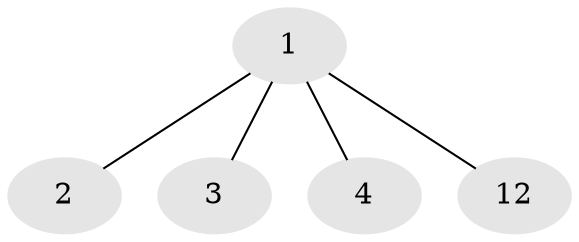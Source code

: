// Generated by graph-tools (version 1.1) at 2025/46/02/15/25 05:46:28]
// undirected, 5 vertices, 4 edges
graph export_dot {
graph [start="1"]
  node [color=gray90,style=filled];
  1 [super="+5+13"];
  2 [super="+9+10"];
  3 [super="+14+17"];
  4 [super="+6+8"];
  12 [super="+15+16"];
  1 -- 2;
  1 -- 3;
  1 -- 4;
  1 -- 12;
}
